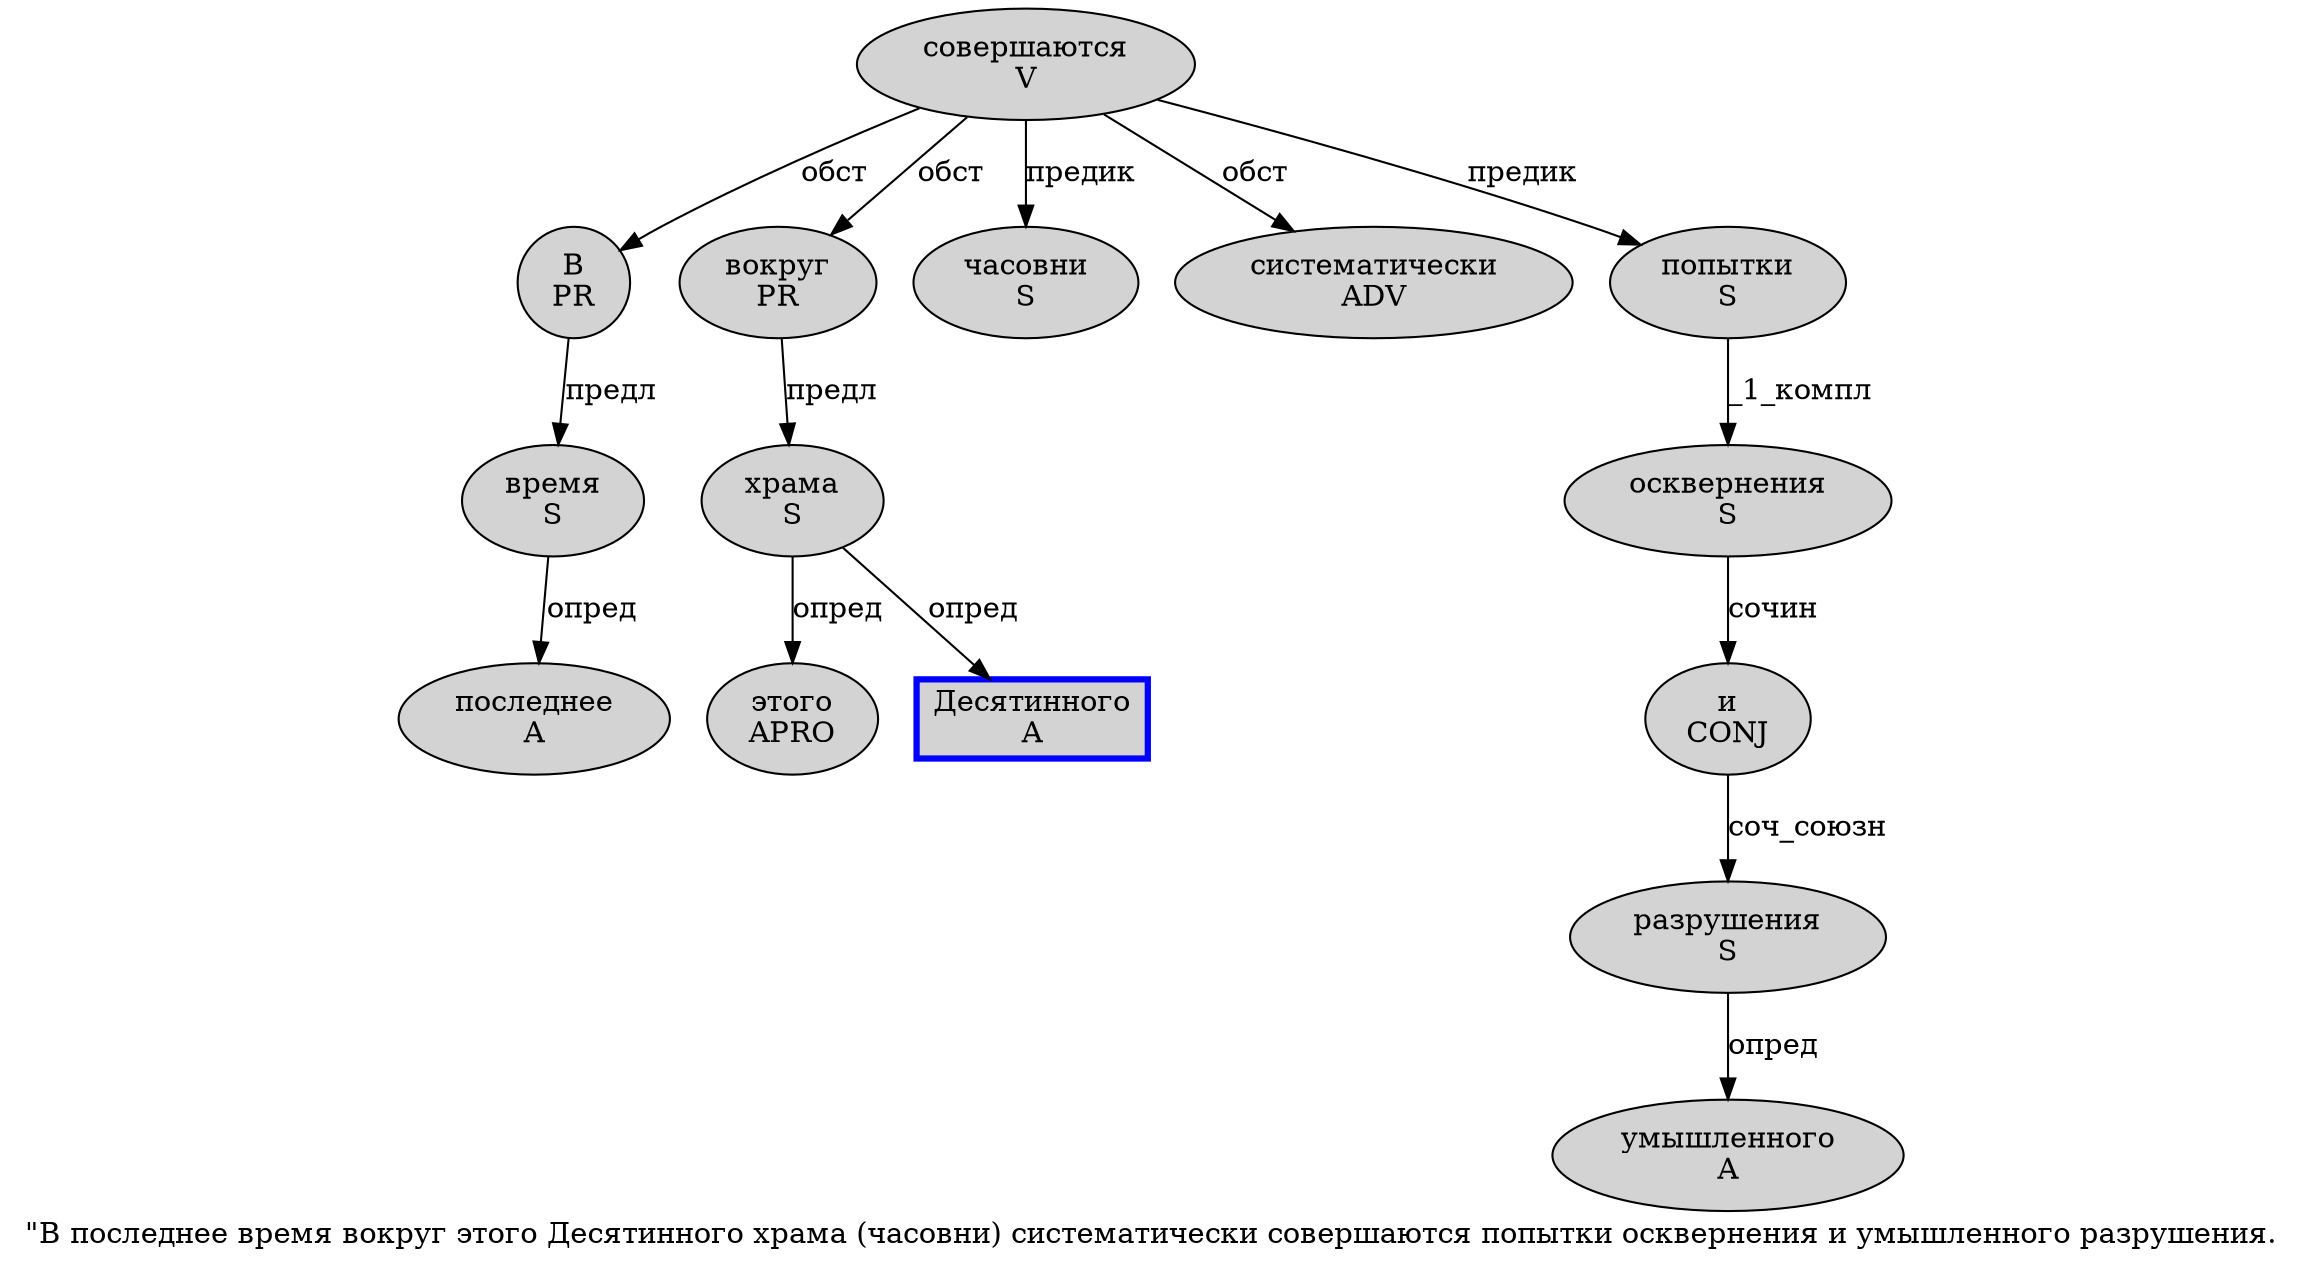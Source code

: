 digraph SENTENCE_1349 {
	graph [label="\"В последнее время вокруг этого Десятинного храма (часовни) систематически совершаются попытки осквернения и умышленного разрушения."]
	node [style=filled]
		1 [label="В
PR" color="" fillcolor=lightgray penwidth=1 shape=ellipse]
		2 [label="последнее
A" color="" fillcolor=lightgray penwidth=1 shape=ellipse]
		3 [label="время
S" color="" fillcolor=lightgray penwidth=1 shape=ellipse]
		4 [label="вокруг
PR" color="" fillcolor=lightgray penwidth=1 shape=ellipse]
		5 [label="этого
APRO" color="" fillcolor=lightgray penwidth=1 shape=ellipse]
		6 [label="Десятинного
A" color=blue fillcolor=lightgray penwidth=3 shape=box]
		7 [label="храма
S" color="" fillcolor=lightgray penwidth=1 shape=ellipse]
		9 [label="часовни
S" color="" fillcolor=lightgray penwidth=1 shape=ellipse]
		11 [label="систематически
ADV" color="" fillcolor=lightgray penwidth=1 shape=ellipse]
		12 [label="совершаются
V" color="" fillcolor=lightgray penwidth=1 shape=ellipse]
		13 [label="попытки
S" color="" fillcolor=lightgray penwidth=1 shape=ellipse]
		14 [label="осквернения
S" color="" fillcolor=lightgray penwidth=1 shape=ellipse]
		15 [label="и
CONJ" color="" fillcolor=lightgray penwidth=1 shape=ellipse]
		16 [label="умышленного
A" color="" fillcolor=lightgray penwidth=1 shape=ellipse]
		17 [label="разрушения
S" color="" fillcolor=lightgray penwidth=1 shape=ellipse]
			4 -> 7 [label="предл"]
			13 -> 14 [label="_1_компл"]
			15 -> 17 [label="соч_союзн"]
			1 -> 3 [label="предл"]
			7 -> 5 [label="опред"]
			7 -> 6 [label="опред"]
			3 -> 2 [label="опред"]
			12 -> 1 [label="обст"]
			12 -> 4 [label="обст"]
			12 -> 9 [label="предик"]
			12 -> 11 [label="обст"]
			12 -> 13 [label="предик"]
			14 -> 15 [label="сочин"]
			17 -> 16 [label="опред"]
}